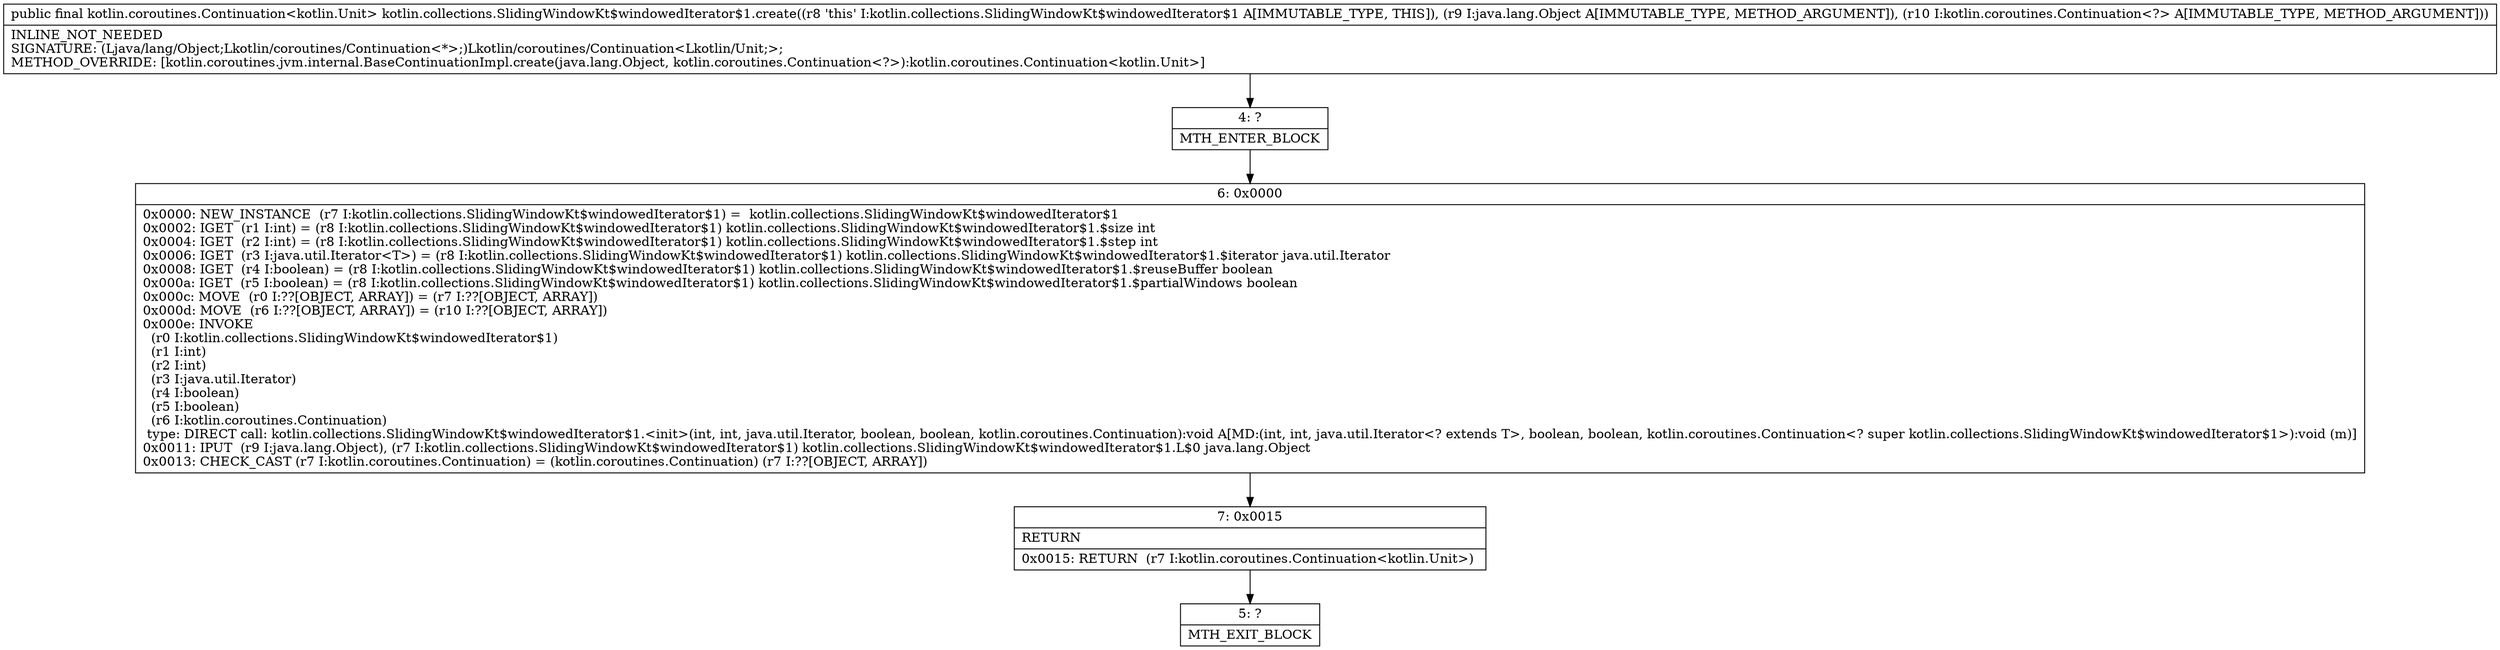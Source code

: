 digraph "CFG forkotlin.collections.SlidingWindowKt$windowedIterator$1.create(Ljava\/lang\/Object;Lkotlin\/coroutines\/Continuation;)Lkotlin\/coroutines\/Continuation;" {
Node_4 [shape=record,label="{4\:\ ?|MTH_ENTER_BLOCK\l}"];
Node_6 [shape=record,label="{6\:\ 0x0000|0x0000: NEW_INSTANCE  (r7 I:kotlin.collections.SlidingWindowKt$windowedIterator$1) =  kotlin.collections.SlidingWindowKt$windowedIterator$1 \l0x0002: IGET  (r1 I:int) = (r8 I:kotlin.collections.SlidingWindowKt$windowedIterator$1) kotlin.collections.SlidingWindowKt$windowedIterator$1.$size int \l0x0004: IGET  (r2 I:int) = (r8 I:kotlin.collections.SlidingWindowKt$windowedIterator$1) kotlin.collections.SlidingWindowKt$windowedIterator$1.$step int \l0x0006: IGET  (r3 I:java.util.Iterator\<T\>) = (r8 I:kotlin.collections.SlidingWindowKt$windowedIterator$1) kotlin.collections.SlidingWindowKt$windowedIterator$1.$iterator java.util.Iterator \l0x0008: IGET  (r4 I:boolean) = (r8 I:kotlin.collections.SlidingWindowKt$windowedIterator$1) kotlin.collections.SlidingWindowKt$windowedIterator$1.$reuseBuffer boolean \l0x000a: IGET  (r5 I:boolean) = (r8 I:kotlin.collections.SlidingWindowKt$windowedIterator$1) kotlin.collections.SlidingWindowKt$windowedIterator$1.$partialWindows boolean \l0x000c: MOVE  (r0 I:??[OBJECT, ARRAY]) = (r7 I:??[OBJECT, ARRAY]) \l0x000d: MOVE  (r6 I:??[OBJECT, ARRAY]) = (r10 I:??[OBJECT, ARRAY]) \l0x000e: INVOKE  \l  (r0 I:kotlin.collections.SlidingWindowKt$windowedIterator$1)\l  (r1 I:int)\l  (r2 I:int)\l  (r3 I:java.util.Iterator)\l  (r4 I:boolean)\l  (r5 I:boolean)\l  (r6 I:kotlin.coroutines.Continuation)\l type: DIRECT call: kotlin.collections.SlidingWindowKt$windowedIterator$1.\<init\>(int, int, java.util.Iterator, boolean, boolean, kotlin.coroutines.Continuation):void A[MD:(int, int, java.util.Iterator\<? extends T\>, boolean, boolean, kotlin.coroutines.Continuation\<? super kotlin.collections.SlidingWindowKt$windowedIterator$1\>):void (m)]\l0x0011: IPUT  (r9 I:java.lang.Object), (r7 I:kotlin.collections.SlidingWindowKt$windowedIterator$1) kotlin.collections.SlidingWindowKt$windowedIterator$1.L$0 java.lang.Object \l0x0013: CHECK_CAST (r7 I:kotlin.coroutines.Continuation) = (kotlin.coroutines.Continuation) (r7 I:??[OBJECT, ARRAY]) \l}"];
Node_7 [shape=record,label="{7\:\ 0x0015|RETURN\l|0x0015: RETURN  (r7 I:kotlin.coroutines.Continuation\<kotlin.Unit\>) \l}"];
Node_5 [shape=record,label="{5\:\ ?|MTH_EXIT_BLOCK\l}"];
MethodNode[shape=record,label="{public final kotlin.coroutines.Continuation\<kotlin.Unit\> kotlin.collections.SlidingWindowKt$windowedIterator$1.create((r8 'this' I:kotlin.collections.SlidingWindowKt$windowedIterator$1 A[IMMUTABLE_TYPE, THIS]), (r9 I:java.lang.Object A[IMMUTABLE_TYPE, METHOD_ARGUMENT]), (r10 I:kotlin.coroutines.Continuation\<?\> A[IMMUTABLE_TYPE, METHOD_ARGUMENT]))  | INLINE_NOT_NEEDED\lSIGNATURE: (Ljava\/lang\/Object;Lkotlin\/coroutines\/Continuation\<*\>;)Lkotlin\/coroutines\/Continuation\<Lkotlin\/Unit;\>;\lMETHOD_OVERRIDE: [kotlin.coroutines.jvm.internal.BaseContinuationImpl.create(java.lang.Object, kotlin.coroutines.Continuation\<?\>):kotlin.coroutines.Continuation\<kotlin.Unit\>]\l}"];
MethodNode -> Node_4;Node_4 -> Node_6;
Node_6 -> Node_7;
Node_7 -> Node_5;
}

